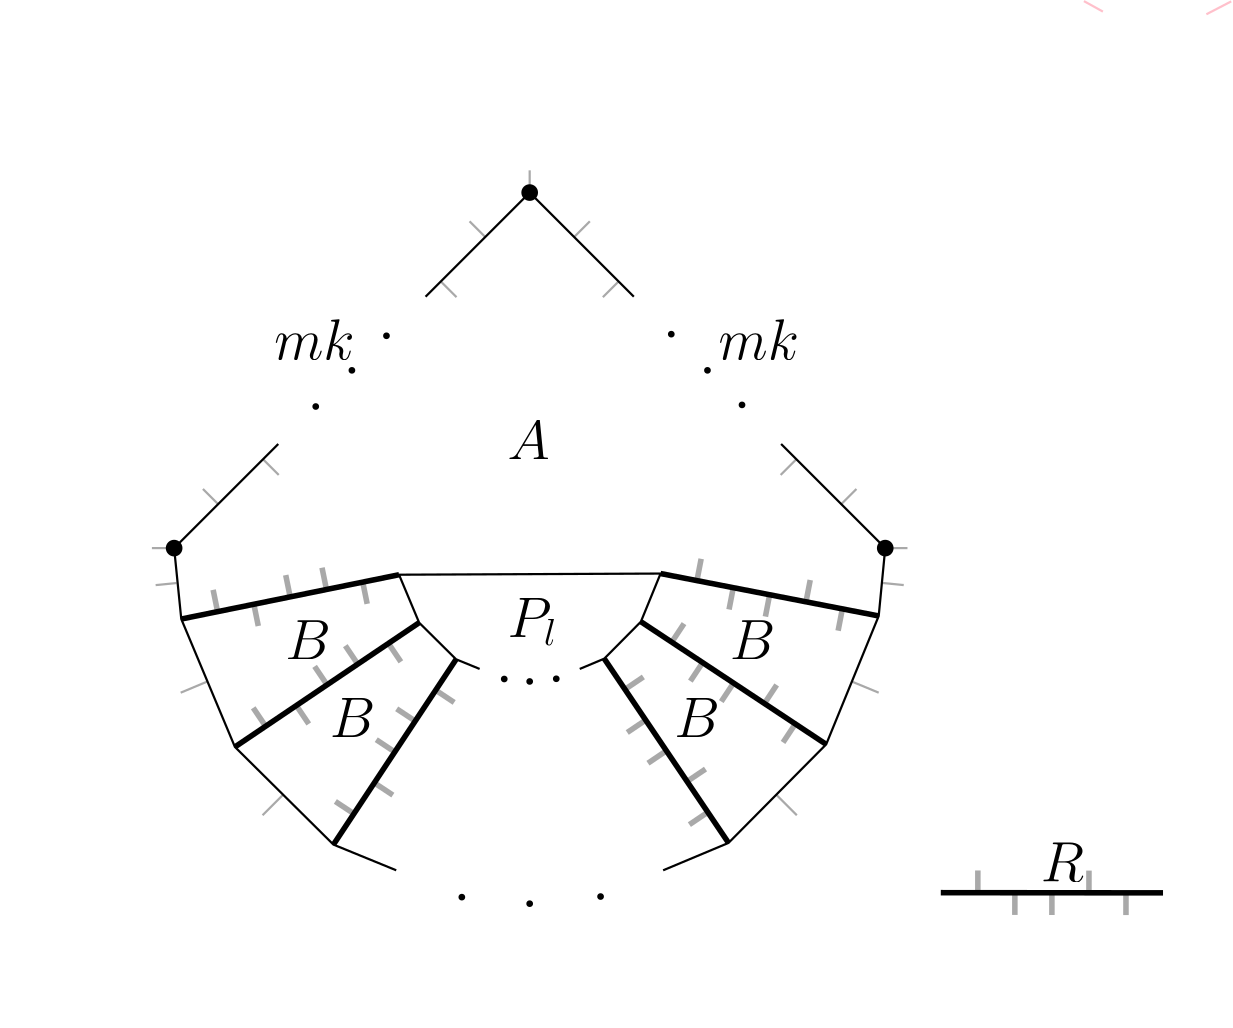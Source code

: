 <?xml version="1.0"?>
<!DOCTYPE ipe SYSTEM "ipe.dtd">
<ipe version="70206" creator="Ipe 7.2.7">
<info created="D:20180508103944" modified="D:20180513143907"/>
<ipestyle name="basic">
<symbol name="arrow/arc(spx)">
<path stroke="sym-stroke" fill="sym-stroke" pen="sym-pen">
0 0 m
-1 0.333 l
-1 -0.333 l
h
</path>
</symbol>
<symbol name="arrow/farc(spx)">
<path stroke="sym-stroke" fill="white" pen="sym-pen">
0 0 m
-1 0.333 l
-1 -0.333 l
h
</path>
</symbol>
<symbol name="arrow/ptarc(spx)">
<path stroke="sym-stroke" fill="sym-stroke" pen="sym-pen">
0 0 m
-1 0.333 l
-0.8 0 l
-1 -0.333 l
h
</path>
</symbol>
<symbol name="arrow/fptarc(spx)">
<path stroke="sym-stroke" fill="white" pen="sym-pen">
0 0 m
-1 0.333 l
-0.8 0 l
-1 -0.333 l
h
</path>
</symbol>
<symbol name="mark/circle(sx)" transformations="translations">
<path fill="sym-stroke">
0.6 0 0 0.6 0 0 e
0.4 0 0 0.4 0 0 e
</path>
</symbol>
<symbol name="mark/disk(sx)" transformations="translations">
<path fill="sym-stroke">
0.6 0 0 0.6 0 0 e
</path>
</symbol>
<symbol name="mark/fdisk(sfx)" transformations="translations">
<group>
<path fill="sym-fill">
0.5 0 0 0.5 0 0 e
</path>
<path fill="sym-stroke" fillrule="eofill">
0.6 0 0 0.6 0 0 e
0.4 0 0 0.4 0 0 e
</path>
</group>
</symbol>
<symbol name="mark/box(sx)" transformations="translations">
<path fill="sym-stroke" fillrule="eofill">
-0.6 -0.6 m
0.6 -0.6 l
0.6 0.6 l
-0.6 0.6 l
h
-0.4 -0.4 m
0.4 -0.4 l
0.4 0.4 l
-0.4 0.4 l
h
</path>
</symbol>
<symbol name="mark/square(sx)" transformations="translations">
<path fill="sym-stroke">
-0.6 -0.6 m
0.6 -0.6 l
0.6 0.6 l
-0.6 0.6 l
h
</path>
</symbol>
<symbol name="mark/fsquare(sfx)" transformations="translations">
<group>
<path fill="sym-fill">
-0.5 -0.5 m
0.5 -0.5 l
0.5 0.5 l
-0.5 0.5 l
h
</path>
<path fill="sym-stroke" fillrule="eofill">
-0.6 -0.6 m
0.6 -0.6 l
0.6 0.6 l
-0.6 0.6 l
h
-0.4 -0.4 m
0.4 -0.4 l
0.4 0.4 l
-0.4 0.4 l
h
</path>
</group>
</symbol>
<symbol name="mark/cross(sx)" transformations="translations">
<group>
<path fill="sym-stroke">
-0.43 -0.57 m
0.57 0.43 l
0.43 0.57 l
-0.57 -0.43 l
h
</path>
<path fill="sym-stroke">
-0.43 0.57 m
0.57 -0.43 l
0.43 -0.57 l
-0.57 0.43 l
h
</path>
</group>
</symbol>
<symbol name="arrow/fnormal(spx)">
<path stroke="sym-stroke" fill="white" pen="sym-pen">
0 0 m
-1 0.333 l
-1 -0.333 l
h
</path>
</symbol>
<symbol name="arrow/pointed(spx)">
<path stroke="sym-stroke" fill="sym-stroke" pen="sym-pen">
0 0 m
-1 0.333 l
-0.8 0 l
-1 -0.333 l
h
</path>
</symbol>
<symbol name="arrow/fpointed(spx)">
<path stroke="sym-stroke" fill="white" pen="sym-pen">
0 0 m
-1 0.333 l
-0.8 0 l
-1 -0.333 l
h
</path>
</symbol>
<symbol name="arrow/linear(spx)">
<path stroke="sym-stroke" pen="sym-pen">
-1 0.333 m
0 0 l
-1 -0.333 l
</path>
</symbol>
<symbol name="arrow/fdouble(spx)">
<path stroke="sym-stroke" fill="white" pen="sym-pen">
0 0 m
-1 0.333 l
-1 -0.333 l
h
-1 0 m
-2 0.333 l
-2 -0.333 l
h
</path>
</symbol>
<symbol name="arrow/double(spx)">
<path stroke="sym-stroke" fill="sym-stroke" pen="sym-pen">
0 0 m
-1 0.333 l
-1 -0.333 l
h
-1 0 m
-2 0.333 l
-2 -0.333 l
h
</path>
</symbol>
<pen name="heavier" value="0.8"/>
<pen name="fat" value="1.2"/>
<pen name="ultrafat" value="2"/>
<symbolsize name="large" value="5"/>
<symbolsize name="small" value="2"/>
<symbolsize name="tiny" value="1.1"/>
<arrowsize name="large" value="10"/>
<arrowsize name="small" value="5"/>
<arrowsize name="tiny" value="3"/>
<color name="red" value="1 0 0"/>
<color name="green" value="0 1 0"/>
<color name="blue" value="0 0 1"/>
<color name="yellow" value="1 1 0"/>
<color name="orange" value="1 0.647 0"/>
<color name="gold" value="1 0.843 0"/>
<color name="purple" value="0.627 0.125 0.941"/>
<color name="gray" value="0.745"/>
<color name="brown" value="0.647 0.165 0.165"/>
<color name="navy" value="0 0 0.502"/>
<color name="pink" value="1 0.753 0.796"/>
<color name="seagreen" value="0.18 0.545 0.341"/>
<color name="turquoise" value="0.251 0.878 0.816"/>
<color name="violet" value="0.933 0.51 0.933"/>
<color name="darkblue" value="0 0 0.545"/>
<color name="darkcyan" value="0 0.545 0.545"/>
<color name="darkgray" value="0.663"/>
<color name="darkgreen" value="0 0.392 0"/>
<color name="darkmagenta" value="0.545 0 0.545"/>
<color name="darkorange" value="1 0.549 0"/>
<color name="darkred" value="0.545 0 0"/>
<color name="lightblue" value="0.678 0.847 0.902"/>
<color name="lightcyan" value="0.878 1 1"/>
<color name="lightgray" value="0.827"/>
<color name="lightgreen" value="0.565 0.933 0.565"/>
<color name="lightyellow" value="1 1 0.878"/>
<dashstyle name="dashed" value="[4] 0"/>
<dashstyle name="dotted" value="[1 3] 0"/>
<dashstyle name="dash dotted" value="[4 2 1 2] 0"/>
<dashstyle name="dash dot dotted" value="[4 2 1 2 1 2] 0"/>
<textsize name="large" value="\large"/>
<textsize name="Large" value="\Large"/>
<textsize name="LARGE" value="\LARGE"/>
<textsize name="huge" value="\huge"/>
<textsize name="Huge" value="\Huge"/>
<textsize name="small" value="\small"/>
<textsize name="footnote" value="\footnotesize"/>
<textsize name="tiny" value="\tiny"/>
<textstyle name="center" begin="\begin{center}" end="\end{center}"/>
<textstyle name="itemize" begin="\begin{itemize}" end="\end{itemize}"/>
<textstyle name="item" begin="\begin{itemize}\item{}" end="\end{itemize}"/>
<gridsize name="4 pts" value="4"/>
<gridsize name="8 pts (~3 mm)" value="8"/>
<gridsize name="16 pts (~6 mm)" value="16"/>
<gridsize name="32 pts (~12 mm)" value="32"/>
<gridsize name="10 pts (~3.5 mm)" value="10"/>
<gridsize name="20 pts (~7 mm)" value="20"/>
<gridsize name="14 pts (~5 mm)" value="14"/>
<gridsize name="28 pts (~10 mm)" value="28"/>
<gridsize name="56 pts (~20 mm)" value="56"/>
<anglesize name="90 deg" value="90"/>
<anglesize name="60 deg" value="60"/>
<anglesize name="45 deg" value="45"/>
<anglesize name="30 deg" value="30"/>
<anglesize name="22.5 deg" value="22.5"/>
<opacity name="10%" value="0.1"/>
<opacity name="30%" value="0.3"/>
<opacity name="50%" value="0.5"/>
<opacity name="75%" value="0.75"/>
<tiling name="falling" angle="-60" step="4" width="1"/>
<tiling name="rising" angle="30" step="4" width="1"/>
</ipestyle>
<page>
<layer name="alpha"/>
<view layers="alpha" active="alpha"/>
<group layer="alpha">
<group>
<path matrix="0.707107 0.707107 -0.707107 0.707107 470.96 -192.999" stroke="white">
65.514 638.902 m
415.595 493.893 l
378.941 437.059 l
154.464 661.536 l
196.649 703.286 l
317.829 410.731 l
256 401.899 l
256 716.656 l
315.684 704.09 l
191.641 404.623 l
135.103 439.103 l
383.577 687.577 l
428.132 631.299 l
93.8168 492.822 l
83.541 560 l
449.787 560 l
</path>
<path matrix="0.551937 0.833886 -0.833886 0.551937 581.68 -138.559" stroke="white">
65.514 638.902 m
415.595 493.893 l
378.941 437.059 l
154.464 661.536 l
196.649 703.286 l
317.829 410.731 l
256 401.899 l
256 716.656 l
315.684 704.09 l
191.641 404.623 l
135.103 439.103 l
383.577 687.577 l
428.132 631.299 l
93.8168 492.822 l
83.541 560 l
449.787 560 l
</path>
<path stroke="white" pen="heavier">
128 0 0 128 256 384 e
</path>
<path stroke="white" pen="heavier">
48 0 0 48 256 384 e
</path>
</group>
<path stroke="white" pen="heavier">
136 0 0 136 256 384 e
</path>
</group>
<path stroke="darkgray" pen="heavier">
382.738 371.474 m
390.659 370.691 l
</path>
<path stroke="darkgray" pen="heavier">
129.261 371.474 m
121.34 370.691 l
</path>
<group>
<group matrix="0.818023 -0.159007 0.190809 0.981627 -18.8314 46.2346">
<path stroke="darkgray" pen="ultrafat">
320 384 m
320 392 l
</path>
<path matrix="1 0 0 1 0 -8" stroke="darkgray" pen="ultrafat">
336 384 m
336 392 l
</path>
<path matrix="1 0 0 1 0 -8" stroke="darkgray" pen="ultrafat">
352 384 m
352 392 l
</path>
<path stroke="darkgray" pen="ultrafat">
368 384 m
368 392 l
</path>
<path matrix="1 0 0 1 0 -8" stroke="darkgray" pen="ultrafat">
384 384 m
384 392 l
</path>
</group>
<group matrix="0.694905 -0.459947 0.551937 0.833886 -127.168 177.119">
<path stroke="darkgray" pen="ultrafat">
320 384 m
320 392 l
</path>
<path matrix="1 0 0 1 0 -8" stroke="darkgray" pen="ultrafat">
336 384 m
336 392 l
</path>
<path matrix="1 0 0 1 0 -8" stroke="darkgray" pen="ultrafat">
352 384 m
352 392 l
</path>
<path stroke="darkgray" pen="ultrafat">
368 384 m
368 392 l
</path>
<path matrix="1 0 0 1 0 -8" stroke="darkgray" pen="ultrafat">
384 384 m
384 392 l
</path>
</group>
<group matrix="0.465994 -0.690865 0.829038 0.559193 -177.171 339.499">
<path stroke="darkgray" pen="ultrafat">
320 384 m
320 392 l
</path>
<path matrix="1 0 0 1 0 -8" stroke="darkgray" pen="ultrafat">
336 384 m
336 392 l
</path>
<path matrix="1 0 0 1 0 -8" stroke="darkgray" pen="ultrafat">
352 384 m
352 392 l
</path>
<path stroke="darkgray" pen="ultrafat">
368 384 m
368 392 l
</path>
<path matrix="1 0 0 1 0 -8" stroke="darkgray" pen="ultrafat">
384 384 m
384 392 l
</path>
</group>
<group matrix="-0.459947 -0.694905 0.833886 -0.551937 49.1189 767.168">
<path stroke="darkgray" pen="ultrafat">
320 384 m
320 392 l
</path>
<path matrix="1 0 0 1 0 -8" stroke="darkgray" pen="ultrafat">
336 384 m
336 392 l
</path>
<path matrix="1 0 0 1 0 -8" stroke="darkgray" pen="ultrafat">
352 384 m
352 392 l
</path>
<path stroke="darkgray" pen="ultrafat">
368 384 m
368 392 l
</path>
<path matrix="1 0 0 1 0 -8" stroke="darkgray" pen="ultrafat">
384 384 m
384 392 l
</path>
</group>
<group matrix="-0.690865 -0.465994 0.559193 -0.829038 211.499 817.171">
<path stroke="darkgray" pen="ultrafat">
320 384 m
320 392 l
</path>
<path matrix="1 0 0 1 0 -8" stroke="darkgray" pen="ultrafat">
336 384 m
336 392 l
</path>
<path matrix="1 0 0 1 0 -8" stroke="darkgray" pen="ultrafat">
352 384 m
352 392 l
</path>
<path stroke="darkgray" pen="ultrafat">
368 384 m
368 392 l
</path>
<path matrix="1 0 0 1 0 -8" stroke="darkgray" pen="ultrafat">
384 384 m
384 392 l
</path>
</group>
<group matrix="-0.816604 -0.16614 0.199368 -0.979925 380.654 801.228">
<path stroke="darkgray" pen="ultrafat">
320 384 m
320 392 l
</path>
<path matrix="1 0 0 1 0 -8" stroke="darkgray" pen="ultrafat">
336 384 m
336 392 l
</path>
<path matrix="1 0 0 1 0 -8" stroke="darkgray" pen="ultrafat">
352 384 m
352 392 l
</path>
<path stroke="darkgray" pen="ultrafat">
368 384 m
368 392 l
</path>
<path matrix="1 0 0 1 0 -8" stroke="darkgray" pen="ultrafat">
384 384 m
384 392 l
</path>
</group>
</group>
<group matrix="0.833333 -0.00066813 0.00080176 1 150.359 -123.835">
<path stroke="darkgray" pen="ultrafat">
320 384 m
320 392 l
</path>
<path matrix="1 0 0 1 0 -8" stroke="darkgray" pen="ultrafat">
336 384 m
336 392 l
</path>
<path matrix="1 0 0 1 0 -8" stroke="darkgray" pen="ultrafat">
352 384 m
352 392 l
</path>
<path stroke="darkgray" pen="ultrafat">
368 384 m
368 392 l
</path>
<path matrix="1 0 0 1 0 -8" stroke="darkgray" pen="ultrafat">
384 384 m
384 392 l
</path>
</group>
<path stroke="white" pen="heavier">
256 512 m
128 384 l
130.57 358.481 l
149.883 312.423 l
185.352 277.263 l
231.576 258.352 l
281.519 258.57 l
327.577 277.883 l
362.737 313.352 l
381.648 359.576 l
384 384 l
256 512 l
256 512 l
</path>
<path stroke="darkgray" pen="heavier">
256 512 m
256 520 l
</path>
<path stroke="darkgray" pen="heavier">
367.976 399.637 m
373.632 405.294 l
</path>
<path stroke="darkgray" pen="heavier">
346.343 410.343 m
351.999 416 l
</path>
<path stroke="darkgray" pen="heavier">
282.343 474.343 m
287.999 480 l
</path>
<path stroke="darkgray" pen="heavier">
272 496 m
277.656 501.657 l
</path>
<path stroke="darkgray" pen="heavier">
144.024 399.637 m
138.368 405.294 l
</path>
<path stroke="darkgray" pen="heavier">
165.657 410.343 m
160.001 416 l
</path>
<path stroke="darkgray" pen="heavier">
229.657 474.343 m
224.001 480 l
</path>
<path stroke="darkgray" pen="heavier">
240 496 m
234.344 501.657 l
</path>
<path stroke="darkgray" pen="heavier">
384 384 m
392 384 l
392 384 l
</path>
<path stroke="darkgray" pen="heavier">
371.985 335.957 m
381.648 331.955 l
</path>
<path stroke="darkgray" pen="heavier">
344.771 295.229 m
352.167 287.833 l
</path>
<path stroke="darkgray" pen="heavier">
128 384 m
120 384 l
</path>
<path stroke="darkgray" pen="heavier">
140 336 m
130.352 331.955 l
</path>
<path stroke="darkgray" pen="heavier">
167.229 295.229 m
159.833 287.833 l
</path>
<path matrix="1 0 0 1 226.112 60.888" stroke="pink" pen="heavier">
229.412 520.036 m
236.244 516.254 l
</path>
<path matrix="1 0 0 1 226.112 60.888" stroke="pink" pen="heavier">
273.493 515.301 m
282.436 519.936 l
</path>
<path stroke="black" pen="heavier">
237.984 340.505 m
229.507 343.973 l
216.206 357.159 l
208.964 374.43 l
303.118 374.841 l
296.027 357.507 l
282.841 344.206 l
274.016 340.505 l
</path>
<path stroke="black" pen="heavier">
218.51 474.51 m
256 512 l
293.49 474.51 l
</path>
<path stroke="black" pen="heavier">
165.49 421.49 m
128 384 l
130.57 358.481 l
149.883 312.423 l
185.352 277.263 l
207.957 268.015 l
</path>
<path stroke="black" pen="heavier">
346.51 421.49 m
384 384 l
381.648 359.576 l
362.737 313.352 l
327.577 277.883 l
304.043 268.015 l
</path>
<use name="mark/disk(sx)" pos="192 448" size="small" stroke="black"/>
<use name="mark/disk(sx)" pos="178.979 434.979" size="small" stroke="black"/>
<use name="mark/disk(sx)" pos="204.44 460.44" size="small" stroke="black"/>
<use name="mark/disk(sx)" pos="320 448" size="small" stroke="black"/>
<use name="mark/disk(sx)" pos="306.979 461.021" size="small" stroke="black"/>
<use name="mark/disk(sx)" pos="332.44 435.56" size="small" stroke="black"/>
<use name="mark/disk(sx)" pos="256 336" size="small" stroke="black"/>
<use name="mark/disk(sx)" pos="246.841 336.882" size="small" stroke="black"/>
<use name="mark/disk(sx)" pos="265.57 336.964" size="small" stroke="black"/>
<use name="mark/disk(sx)" pos="256 256" size="small" stroke="black"/>
<use name="mark/disk(sx)" pos="231.576 258.352" size="small" stroke="black"/>
<use name="mark/disk(sx)" pos="281.519 258.57" size="small" stroke="black"/>
<path stroke="black" pen="ultrafat">
130.57 358.481 m
208.964 374.43 l
208.964 374.43 l
</path>
<path stroke="black" pen="ultrafat">
149.883 312.423 m
216.206 357.159 l
</path>
<path stroke="black" pen="ultrafat">
185.352 277.263 m
229.507 343.973 l
</path>
<path stroke="black" pen="ultrafat">
282.841 344.206 m
327.577 277.883 l
</path>
<path stroke="black" pen="ultrafat">
296.027 357.507 m
362.737 313.352 l
</path>
<path stroke="black" pen="ultrafat">
303.118 374.841 m
381.648 359.576 l
</path>
<path stroke="black" pen="ultrafat">
404 259.961 m
484 259.897 l
</path>
<group>
<group>
<text transformations="translations" pos="248 416" stroke="black" type="label" width="15.167" height="14.119" depth="0" valign="baseline" size="huge" style="math">A</text>
<text matrix="1 0 0 1 4 -4" transformations="translations" pos="164 348" stroke="black" type="label" width="16.413" height="14.119" depth="0" valign="baseline" size="huge" style="math">B</text>
<text matrix="1 0 0 1 20 -32" transformations="translations" pos="164 348" stroke="black" type="label" width="16.413" height="14.119" depth="0" valign="baseline" size="huge" style="math">B</text>
<text matrix="1 0 0 1 144 -32" transformations="translations" pos="164 348" stroke="black" type="label" width="16.413" height="14.119" depth="0" valign="baseline" size="huge" style="math">B</text>
<text matrix="1 0 0 1 164 -4" transformations="translations" pos="164 348" stroke="black" type="label" width="16.413" height="14.119" depth="0" valign="baseline" size="huge" style="math">B</text>
</group>
<text transformations="translations" pos="248 352" stroke="black" type="label" width="18.039" height="14.119" depth="3.1" valign="baseline" size="huge" style="math">P_l</text>
<text transformations="translations" pos="164 452" stroke="black" type="label" width="28.913" height="14.349" depth="0" valign="baseline" size="huge" style="math">mk</text>
<text matrix="1 0 0 1 160 0" transformations="translations" pos="164 452" stroke="black" type="label" width="28.913" height="14.349" depth="0" valign="baseline" size="huge" style="math">mk</text>
<text matrix="1 0 0 1 12 0" transformations="translations" pos="428 264" stroke="black" type="label" width="15.57" height="14.119" depth="0" valign="baseline" size="huge" style="math">R</text>
</group>
<use name="mark/disk(sx)" pos="256 512" size="large" stroke="black"/>
<use name="mark/disk(sx)" pos="128 384" size="large" stroke="black"/>
<use name="mark/disk(sx)" pos="384 384" size="large" stroke="black"/>
</page>
</ipe>
